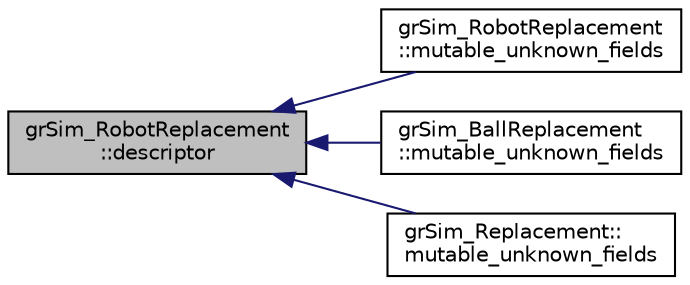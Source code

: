 digraph "grSim_RobotReplacement::descriptor"
{
 // INTERACTIVE_SVG=YES
  edge [fontname="Helvetica",fontsize="10",labelfontname="Helvetica",labelfontsize="10"];
  node [fontname="Helvetica",fontsize="10",shape=record];
  rankdir="LR";
  Node1 [label="grSim_RobotReplacement\l::descriptor",height=0.2,width=0.4,color="black", fillcolor="grey75", style="filled", fontcolor="black"];
  Node1 -> Node2 [dir="back",color="midnightblue",fontsize="10",style="solid",fontname="Helvetica"];
  Node2 [label="grSim_RobotReplacement\l::mutable_unknown_fields",height=0.2,width=0.4,color="black", fillcolor="white", style="filled",URL="$d5/da8/classgr_sim___robot_replacement.html#ae783b9b1de6b2384086c36cd7f7816d4"];
  Node1 -> Node3 [dir="back",color="midnightblue",fontsize="10",style="solid",fontname="Helvetica"];
  Node3 [label="grSim_BallReplacement\l::mutable_unknown_fields",height=0.2,width=0.4,color="black", fillcolor="white", style="filled",URL="$d2/db1/classgr_sim___ball_replacement.html#ab967000f2a8b93376c99dcd51827aab4"];
  Node1 -> Node4 [dir="back",color="midnightblue",fontsize="10",style="solid",fontname="Helvetica"];
  Node4 [label="grSim_Replacement::\lmutable_unknown_fields",height=0.2,width=0.4,color="black", fillcolor="white", style="filled",URL="$d0/de6/classgr_sim___replacement.html#a158d95820c6bf7e468ac023c186902b9"];
}
